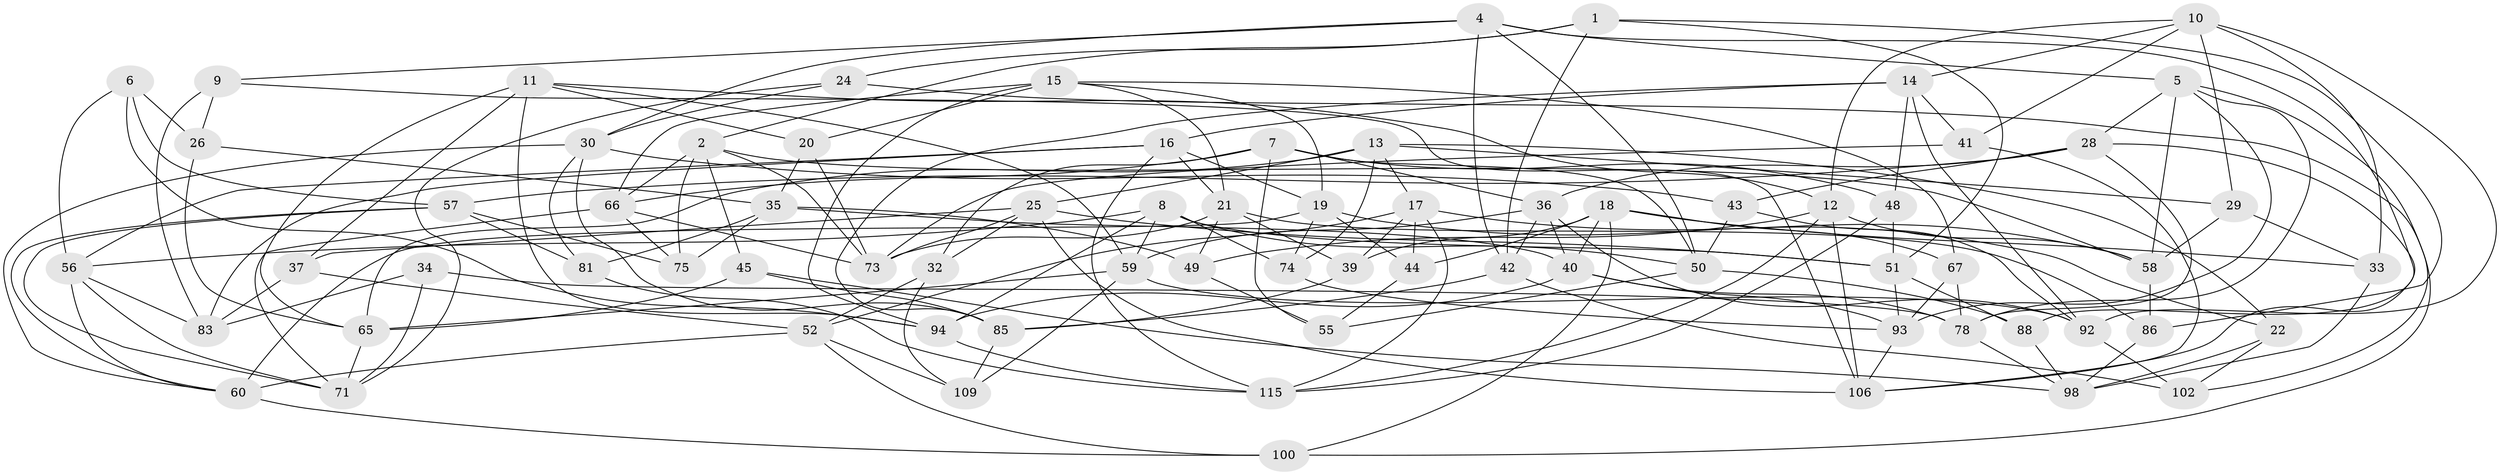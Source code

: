 // Generated by graph-tools (version 1.1) at 2025/52/02/27/25 19:52:28]
// undirected, 73 vertices, 189 edges
graph export_dot {
graph [start="1"]
  node [color=gray90,style=filled];
  1 [super="+3"];
  2 [super="+79"];
  4 [super="+23"];
  5 [super="+84"];
  6;
  7 [super="+68"];
  8 [super="+47"];
  9;
  10 [super="+107"];
  11 [super="+99"];
  12 [super="+38"];
  13 [super="+114"];
  14 [super="+31"];
  15 [super="+64"];
  16 [super="+61"];
  17 [super="+110"];
  18 [super="+54"];
  19 [super="+118"];
  20;
  21 [super="+80"];
  22;
  24;
  25 [super="+27"];
  26;
  28 [super="+116"];
  29;
  30 [super="+46"];
  32;
  33;
  34;
  35 [super="+62"];
  36 [super="+76"];
  37;
  39;
  40 [super="+53"];
  41;
  42 [super="+72"];
  43;
  44;
  45;
  48;
  49;
  50 [super="+77"];
  51 [super="+70"];
  52 [super="+63"];
  55;
  56 [super="+91"];
  57 [super="+90"];
  58 [super="+108"];
  59 [super="+101"];
  60 [super="+69"];
  65 [super="+82"];
  66 [super="+87"];
  67;
  71 [super="+103"];
  73 [super="+97"];
  74;
  75;
  78 [super="+96"];
  81;
  83 [super="+95"];
  85 [super="+89"];
  86;
  88;
  92 [super="+111"];
  93 [super="+104"];
  94 [super="+105"];
  98 [super="+113"];
  100;
  102;
  106 [super="+112"];
  109;
  115 [super="+117"];
  1 -- 24;
  1 -- 51;
  1 -- 2;
  1 -- 42 [weight=2];
  1 -- 86;
  2 -- 58;
  2 -- 75;
  2 -- 73;
  2 -- 66;
  2 -- 45;
  4 -- 42;
  4 -- 30;
  4 -- 88;
  4 -- 9;
  4 -- 5;
  4 -- 50;
  5 -- 93;
  5 -- 102;
  5 -- 78;
  5 -- 28;
  5 -- 58;
  6 -- 26;
  6 -- 56;
  6 -- 57;
  6 -- 94;
  7 -- 50;
  7 -- 32;
  7 -- 48;
  7 -- 36;
  7 -- 55;
  7 -- 66;
  8 -- 94;
  8 -- 74;
  8 -- 50;
  8 -- 59;
  8 -- 56;
  8 -- 51;
  9 -- 26;
  9 -- 83;
  9 -- 106;
  10 -- 41;
  10 -- 92;
  10 -- 33;
  10 -- 29;
  10 -- 12;
  10 -- 14;
  11 -- 94;
  11 -- 12;
  11 -- 65;
  11 -- 20;
  11 -- 37;
  11 -- 59;
  12 -- 49;
  12 -- 106;
  12 -- 115;
  12 -- 58;
  13 -- 74;
  13 -- 29;
  13 -- 65;
  13 -- 17;
  13 -- 22;
  13 -- 25;
  14 -- 48;
  14 -- 16;
  14 -- 41;
  14 -- 85;
  14 -- 92;
  15 -- 94;
  15 -- 66;
  15 -- 20;
  15 -- 67;
  15 -- 21;
  15 -- 19;
  16 -- 115;
  16 -- 56;
  16 -- 19;
  16 -- 21;
  16 -- 83;
  17 -- 39;
  17 -- 115;
  17 -- 44;
  17 -- 52;
  17 -- 58;
  18 -- 100;
  18 -- 39;
  18 -- 33;
  18 -- 67;
  18 -- 44;
  18 -- 40;
  19 -- 60;
  19 -- 22;
  19 -- 74;
  19 -- 44;
  20 -- 35;
  20 -- 73;
  21 -- 39;
  21 -- 73;
  21 -- 49;
  21 -- 86;
  22 -- 102;
  22 -- 98;
  24 -- 100;
  24 -- 71;
  24 -- 30;
  25 -- 37;
  25 -- 51;
  25 -- 32;
  25 -- 73;
  25 -- 106;
  26 -- 35;
  26 -- 65;
  28 -- 78;
  28 -- 57;
  28 -- 36;
  28 -- 106;
  28 -- 43;
  29 -- 33;
  29 -- 58;
  30 -- 43;
  30 -- 81;
  30 -- 85;
  30 -- 60;
  32 -- 52;
  32 -- 109;
  33 -- 98;
  34 -- 71;
  34 -- 83 [weight=2];
  34 -- 78;
  35 -- 81;
  35 -- 75;
  35 -- 40;
  35 -- 49;
  36 -- 40;
  36 -- 59;
  36 -- 42;
  36 -- 92;
  37 -- 52;
  37 -- 83;
  39 -- 85;
  40 -- 94;
  40 -- 78;
  40 -- 93;
  41 -- 106;
  41 -- 73;
  42 -- 102;
  42 -- 85;
  43 -- 92;
  43 -- 50;
  44 -- 55;
  45 -- 65;
  45 -- 98;
  45 -- 85;
  48 -- 115;
  48 -- 51;
  49 -- 55;
  50 -- 88;
  50 -- 55;
  51 -- 93;
  51 -- 88;
  52 -- 100;
  52 -- 109;
  52 -- 60;
  56 -- 60;
  56 -- 71;
  56 -- 83;
  57 -- 71;
  57 -- 60;
  57 -- 81;
  57 -- 75;
  58 -- 86;
  59 -- 65;
  59 -- 92;
  59 -- 109;
  60 -- 100;
  65 -- 71;
  66 -- 75;
  66 -- 73;
  66 -- 71;
  67 -- 93;
  67 -- 78;
  74 -- 93;
  78 -- 98;
  81 -- 115;
  85 -- 109;
  86 -- 98;
  88 -- 98;
  92 -- 102;
  93 -- 106;
  94 -- 115;
}
